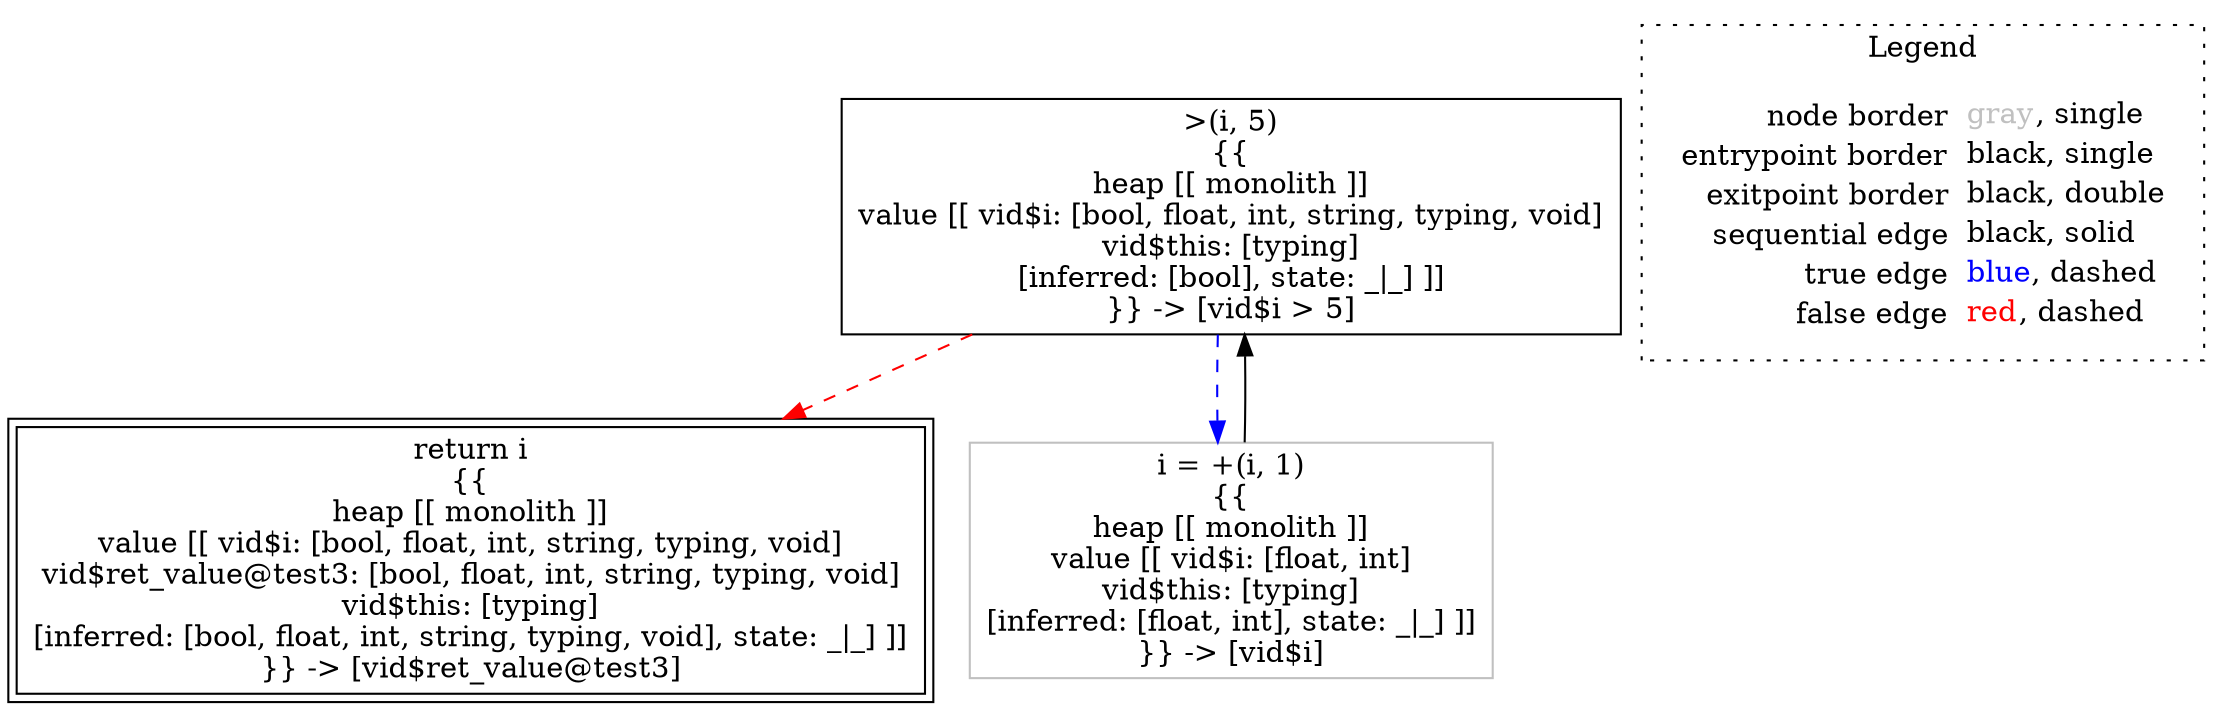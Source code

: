 digraph {
	"node0" [shape="rect",color="black",label=<&gt;(i, 5)<BR/>{{<BR/>heap [[ monolith ]]<BR/>value [[ vid$i: [bool, float, int, string, typing, void]<BR/>vid$this: [typing]<BR/>[inferred: [bool], state: _|_] ]]<BR/>}} -&gt; [vid$i &gt; 5]>];
	"node1" [shape="rect",color="black",peripheries="2",label=<return i<BR/>{{<BR/>heap [[ monolith ]]<BR/>value [[ vid$i: [bool, float, int, string, typing, void]<BR/>vid$ret_value@test3: [bool, float, int, string, typing, void]<BR/>vid$this: [typing]<BR/>[inferred: [bool, float, int, string, typing, void], state: _|_] ]]<BR/>}} -&gt; [vid$ret_value@test3]>];
	"node2" [shape="rect",color="gray",label=<i = +(i, 1)<BR/>{{<BR/>heap [[ monolith ]]<BR/>value [[ vid$i: [float, int]<BR/>vid$this: [typing]<BR/>[inferred: [float, int], state: _|_] ]]<BR/>}} -&gt; [vid$i]>];
	"node0" -> "node1" [color="red",style="dashed"];
	"node0" -> "node2" [color="blue",style="dashed"];
	"node2" -> "node0" [color="black"];
subgraph cluster_legend {
	label="Legend";
	style=dotted;
	node [shape=plaintext];
	"legend" [label=<<table border="0" cellpadding="2" cellspacing="0" cellborder="0"><tr><td align="right">node border&nbsp;</td><td align="left"><font color="gray">gray</font>, single</td></tr><tr><td align="right">entrypoint border&nbsp;</td><td align="left"><font color="black">black</font>, single</td></tr><tr><td align="right">exitpoint border&nbsp;</td><td align="left"><font color="black">black</font>, double</td></tr><tr><td align="right">sequential edge&nbsp;</td><td align="left"><font color="black">black</font>, solid</td></tr><tr><td align="right">true edge&nbsp;</td><td align="left"><font color="blue">blue</font>, dashed</td></tr><tr><td align="right">false edge&nbsp;</td><td align="left"><font color="red">red</font>, dashed</td></tr></table>>];
}

}
